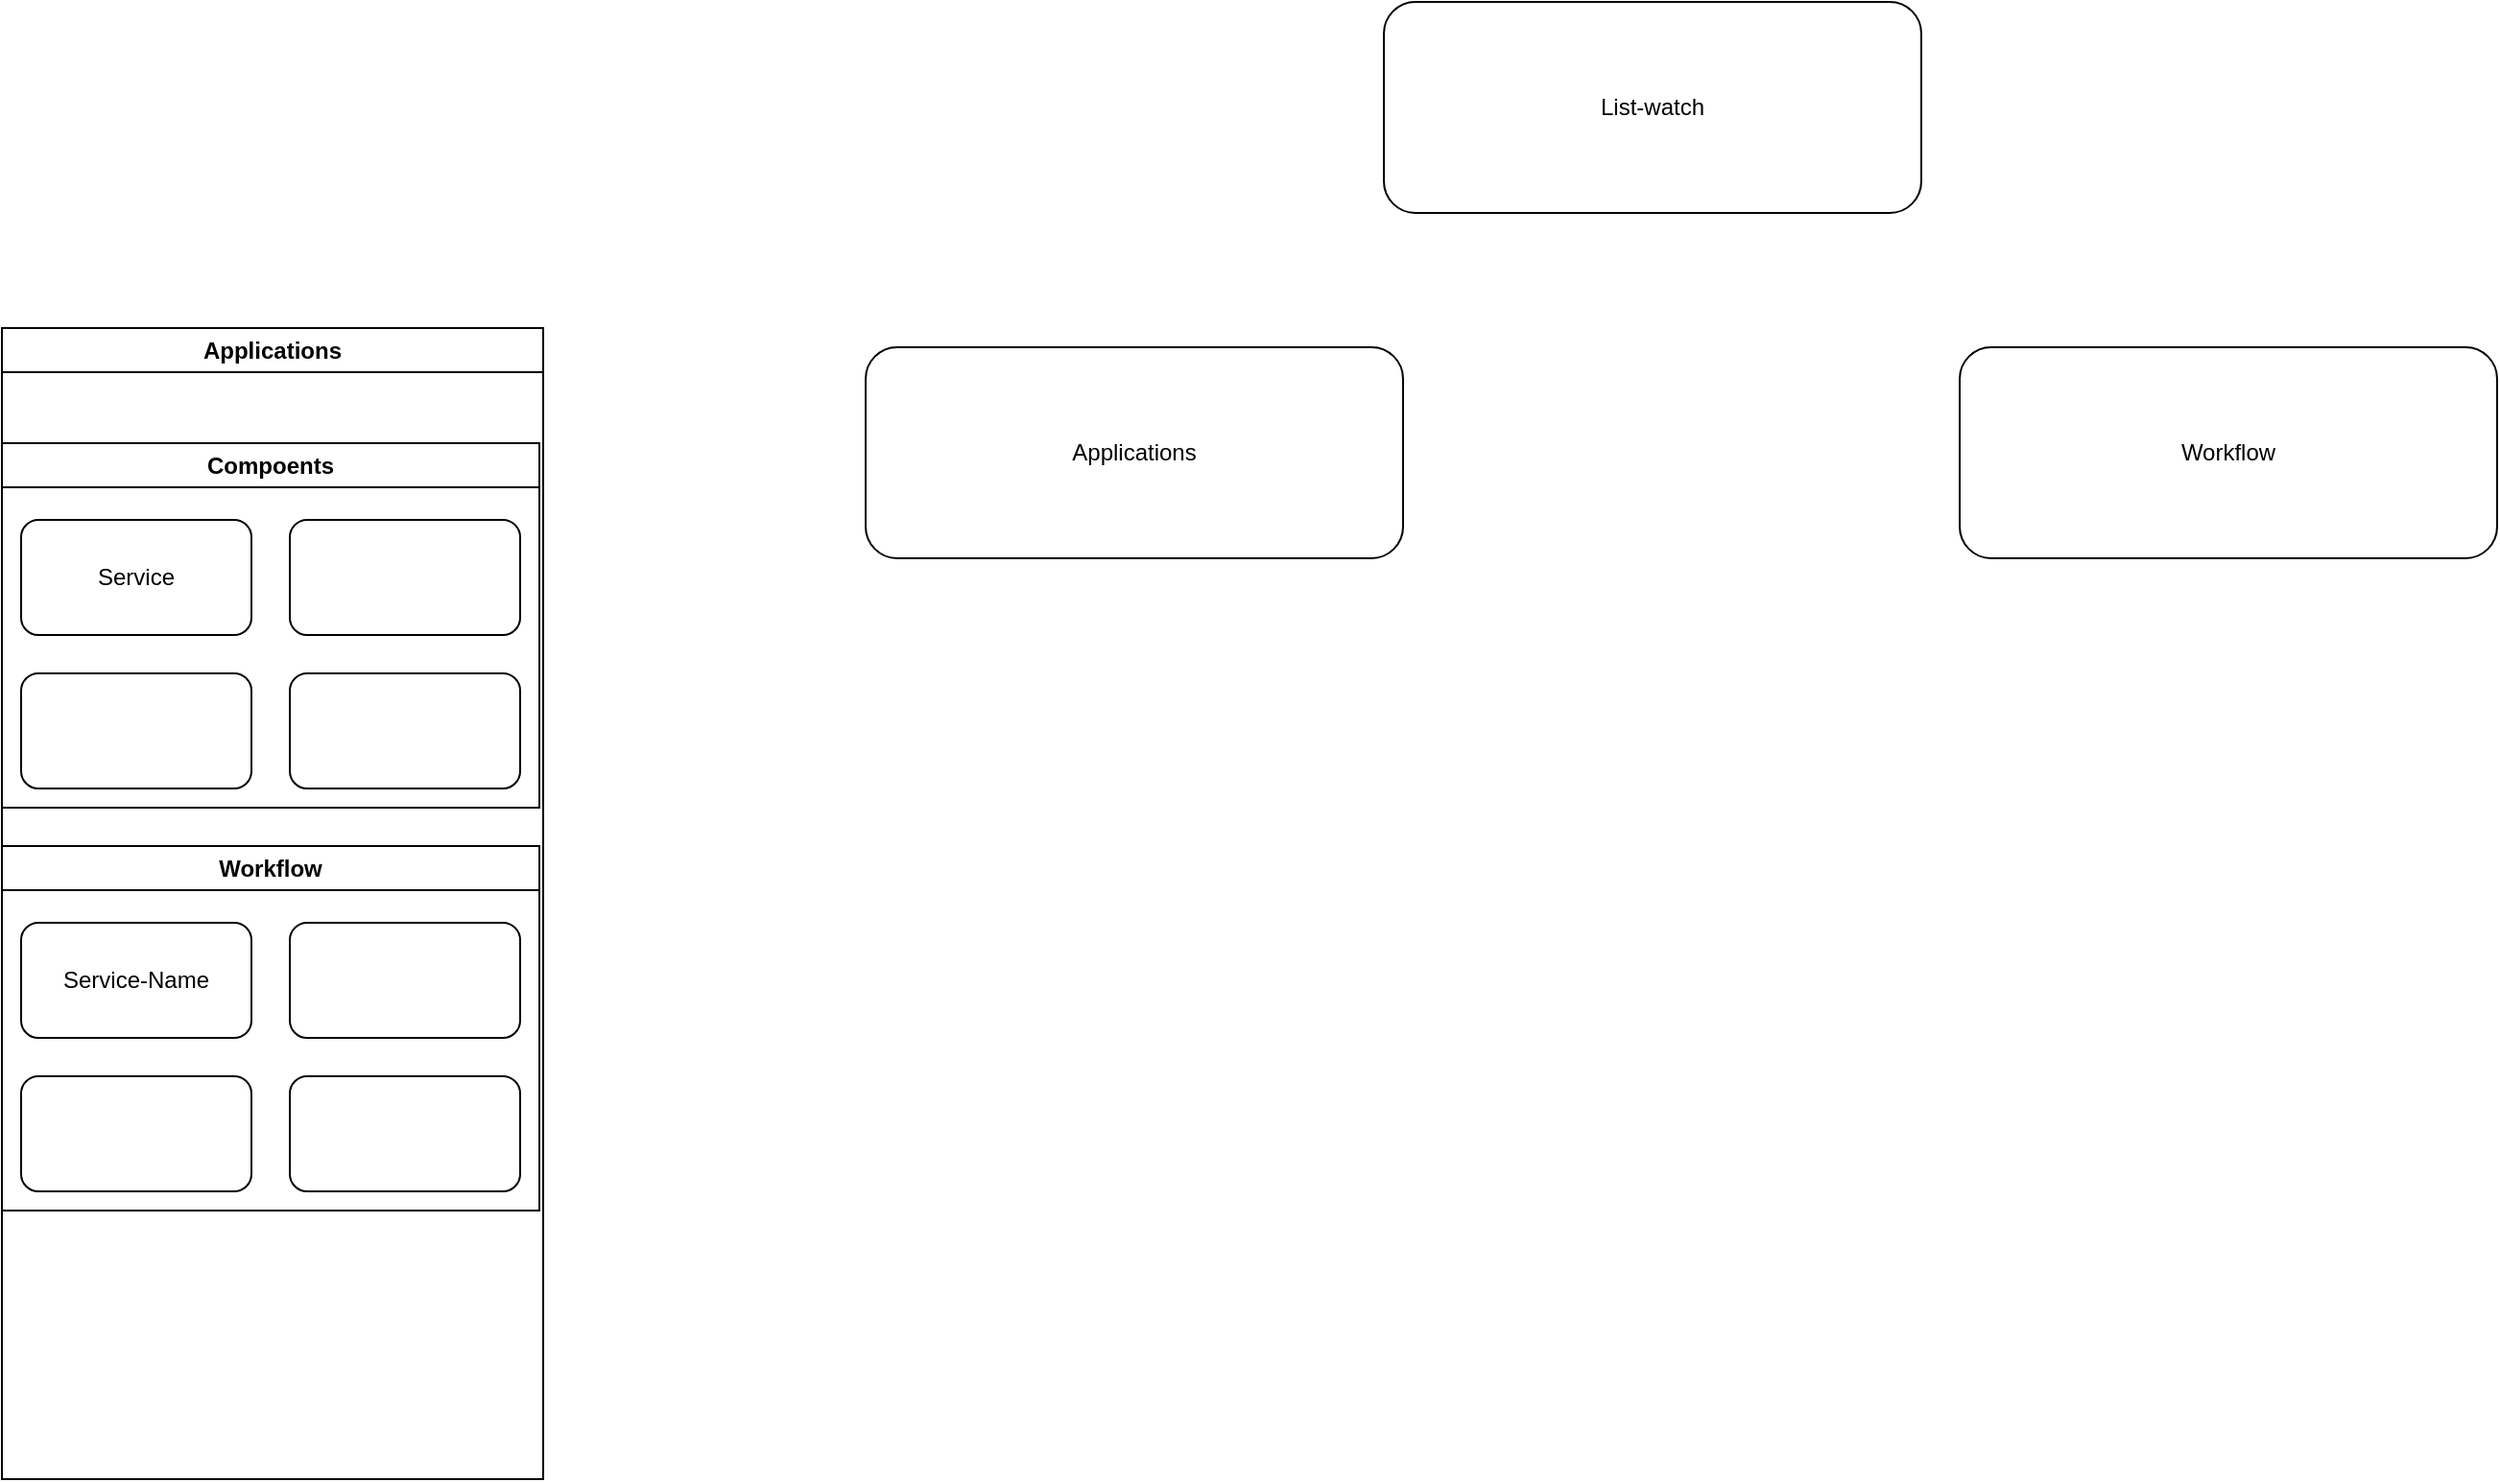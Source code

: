 <mxfile version="21.6.5" type="device">
  <diagram name="第 1 页" id="KbaOmbjP4u-p-hVNiSLN">
    <mxGraphModel dx="2261" dy="879" grid="1" gridSize="10" guides="1" tooltips="1" connect="1" arrows="1" fold="1" page="1" pageScale="1" pageWidth="827" pageHeight="1169" math="0" shadow="0">
      <root>
        <mxCell id="0" />
        <mxCell id="1" parent="0" />
        <mxCell id="7m9xHruXsYvzORI0_9JX-1" value="List-watch" style="rounded=1;whiteSpace=wrap;html=1;" parent="1" vertex="1">
          <mxGeometry x="40" y="20" width="280" height="110" as="geometry" />
        </mxCell>
        <mxCell id="DYu3W3ueZOEGcZTcNrSe-4" value="Applications" style="swimlane;whiteSpace=wrap;html=1;" parent="1" vertex="1">
          <mxGeometry x="-680" y="190" width="282" height="600" as="geometry" />
        </mxCell>
        <mxCell id="DYu3W3ueZOEGcZTcNrSe-8" value="Compoents" style="swimlane;whiteSpace=wrap;html=1;" parent="DYu3W3ueZOEGcZTcNrSe-4" vertex="1">
          <mxGeometry y="60" width="280" height="190" as="geometry">
            <mxRectangle y="60" width="110" height="30" as="alternateBounds" />
          </mxGeometry>
        </mxCell>
        <mxCell id="DYu3W3ueZOEGcZTcNrSe-9" value="Service" style="rounded=1;whiteSpace=wrap;html=1;" parent="DYu3W3ueZOEGcZTcNrSe-8" vertex="1">
          <mxGeometry x="10" y="40" width="120" height="60" as="geometry" />
        </mxCell>
        <mxCell id="DYu3W3ueZOEGcZTcNrSe-10" value="" style="rounded=1;whiteSpace=wrap;html=1;" parent="DYu3W3ueZOEGcZTcNrSe-8" vertex="1">
          <mxGeometry x="150" y="40" width="120" height="60" as="geometry" />
        </mxCell>
        <mxCell id="DYu3W3ueZOEGcZTcNrSe-11" value="" style="rounded=1;whiteSpace=wrap;html=1;" parent="DYu3W3ueZOEGcZTcNrSe-8" vertex="1">
          <mxGeometry x="10" y="120" width="120" height="60" as="geometry" />
        </mxCell>
        <mxCell id="DYu3W3ueZOEGcZTcNrSe-12" value="" style="rounded=1;whiteSpace=wrap;html=1;" parent="DYu3W3ueZOEGcZTcNrSe-8" vertex="1">
          <mxGeometry x="150" y="120" width="120" height="60" as="geometry" />
        </mxCell>
        <mxCell id="eYoJU8vu-C8G9DPtYkyj-12" value="Workflow" style="swimlane;whiteSpace=wrap;html=1;" vertex="1" parent="DYu3W3ueZOEGcZTcNrSe-4">
          <mxGeometry y="270" width="280" height="190" as="geometry">
            <mxRectangle y="270" width="110" height="30" as="alternateBounds" />
          </mxGeometry>
        </mxCell>
        <mxCell id="eYoJU8vu-C8G9DPtYkyj-13" value="Service-Name" style="rounded=1;whiteSpace=wrap;html=1;" vertex="1" parent="eYoJU8vu-C8G9DPtYkyj-12">
          <mxGeometry x="10" y="40" width="120" height="60" as="geometry" />
        </mxCell>
        <mxCell id="eYoJU8vu-C8G9DPtYkyj-14" value="" style="rounded=1;whiteSpace=wrap;html=1;" vertex="1" parent="eYoJU8vu-C8G9DPtYkyj-12">
          <mxGeometry x="150" y="40" width="120" height="60" as="geometry" />
        </mxCell>
        <mxCell id="eYoJU8vu-C8G9DPtYkyj-15" value="" style="rounded=1;whiteSpace=wrap;html=1;" vertex="1" parent="eYoJU8vu-C8G9DPtYkyj-12">
          <mxGeometry x="10" y="120" width="120" height="60" as="geometry" />
        </mxCell>
        <mxCell id="eYoJU8vu-C8G9DPtYkyj-16" value="" style="rounded=1;whiteSpace=wrap;html=1;" vertex="1" parent="eYoJU8vu-C8G9DPtYkyj-12">
          <mxGeometry x="150" y="120" width="120" height="60" as="geometry" />
        </mxCell>
        <mxCell id="eYoJU8vu-C8G9DPtYkyj-17" value="Applications" style="rounded=1;whiteSpace=wrap;html=1;" vertex="1" parent="1">
          <mxGeometry x="-230" y="200" width="280" height="110" as="geometry" />
        </mxCell>
        <mxCell id="eYoJU8vu-C8G9DPtYkyj-18" value="Workflow" style="rounded=1;whiteSpace=wrap;html=1;" vertex="1" parent="1">
          <mxGeometry x="340" y="200" width="280" height="110" as="geometry" />
        </mxCell>
      </root>
    </mxGraphModel>
  </diagram>
</mxfile>
